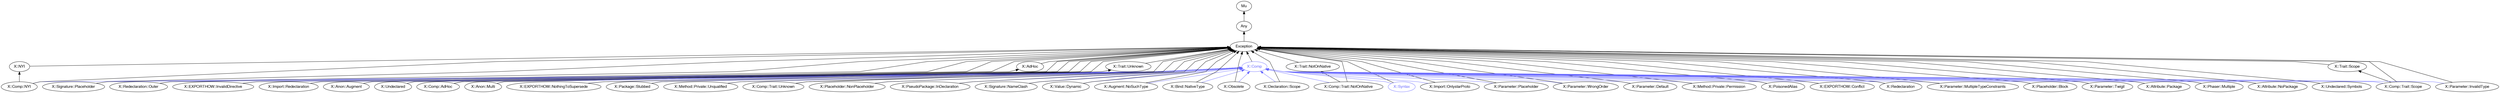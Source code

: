 digraph "perl6-type-graph" {
    rankdir=BT;
    splines=polyline;
    overlap=false; 
    // Types
    "X::Comp" [color="#6666FF", fontcolor="#6666FF", href="/type/X::Comp", fontname="FreeSans"];
    "Mu" [color="#000000", fontcolor="#000000", href="/type/Mu", fontname="FreeSans"];
    "Any" [color="#000000", fontcolor="#000000", href="/type/Any", fontname="FreeSans"];
    "Exception" [color="#000000", fontcolor="#000000", href="/type/Exception", fontname="FreeSans"];
    "X::NYI" [color="#000000", fontcolor="#000000", href="/type/X::NYI", fontname="FreeSans"];
    "X::Comp::NYI" [color="#000000", fontcolor="#000000", href="/type/X::Comp::NYI", fontname="FreeSans"];
    "X::Signature::Placeholder" [color="#000000", fontcolor="#000000", href="/type/X::Signature::Placeholder", fontname="FreeSans"];
    "X::Redeclaration::Outer" [color="#000000", fontcolor="#000000", href="/type/X::Redeclaration::Outer", fontname="FreeSans"];
    "X::EXPORTHOW::InvalidDirective" [color="#000000", fontcolor="#000000", href="/type/X::EXPORTHOW::InvalidDirective", fontname="FreeSans"];
    "X::Import::Redeclaration" [color="#000000", fontcolor="#000000", href="/type/X::Import::Redeclaration", fontname="FreeSans"];
    "X::Anon::Augment" [color="#000000", fontcolor="#000000", href="/type/X::Anon::Augment", fontname="FreeSans"];
    "X::Undeclared" [color="#000000", fontcolor="#000000", href="/type/X::Undeclared", fontname="FreeSans"];
    "X::Anon::Multi" [color="#000000", fontcolor="#000000", href="/type/X::Anon::Multi", fontname="FreeSans"];
    "X::EXPORTHOW::NothingToSupersede" [color="#000000", fontcolor="#000000", href="/type/X::EXPORTHOW::NothingToSupersede", fontname="FreeSans"];
    "X::Package::Stubbed" [color="#000000", fontcolor="#000000", href="/type/X::Package::Stubbed", fontname="FreeSans"];
    "X::AdHoc" [color="#000000", fontcolor="#000000", href="/type/X::AdHoc", fontname="FreeSans"];
    "X::Comp::AdHoc" [color="#000000", fontcolor="#000000", href="/type/X::Comp::AdHoc", fontname="FreeSans"];
    "X::Method::Private::Unqualified" [color="#000000", fontcolor="#000000", href="/type/X::Method::Private::Unqualified", fontname="FreeSans"];
    "X::Trait::Unknown" [color="#000000", fontcolor="#000000", href="/type/X::Trait::Unknown", fontname="FreeSans"];
    "X::Comp::Trait::Unknown" [color="#000000", fontcolor="#000000", href="/type/X::Comp::Trait::Unknown", fontname="FreeSans"];
    "X::Placeholder::NonPlaceholder" [color="#000000", fontcolor="#000000", href="/type/X::Placeholder::NonPlaceholder", fontname="FreeSans"];
    "X::PseudoPackage::InDeclaration" [color="#000000", fontcolor="#000000", href="/type/X::PseudoPackage::InDeclaration", fontname="FreeSans"];
    "X::Signature::NameClash" [color="#000000", fontcolor="#000000", href="/type/X::Signature::NameClash", fontname="FreeSans"];
    "X::Value::Dynamic" [color="#000000", fontcolor="#000000", href="/type/X::Value::Dynamic", fontname="FreeSans"];
    "X::Augment::NoSuchType" [color="#000000", fontcolor="#000000", href="/type/X::Augment::NoSuchType", fontname="FreeSans"];
    "X::Bind::NativeType" [color="#000000", fontcolor="#000000", href="/type/X::Bind::NativeType", fontname="FreeSans"];
    "X::Obsolete" [color="#000000", fontcolor="#000000", href="/type/X::Obsolete", fontname="FreeSans"];
    "X::Declaration::Scope" [color="#000000", fontcolor="#000000", href="/type/X::Declaration::Scope", fontname="FreeSans"];
    "X::Trait::NotOnNative" [color="#000000", fontcolor="#000000", href="/type/X::Trait::NotOnNative", fontname="FreeSans"];
    "X::Comp::Trait::NotOnNative" [color="#000000", fontcolor="#000000", href="/type/X::Comp::Trait::NotOnNative", fontname="FreeSans"];
    "X::Syntax" [color="#6666FF", fontcolor="#6666FF", href="/type/X::Syntax", fontname="FreeSans"];
    "X::Import::OnlystarProto" [color="#000000", fontcolor="#000000", href="/type/X::Import::OnlystarProto", fontname="FreeSans"];
    "X::Parameter::Placeholder" [color="#000000", fontcolor="#000000", href="/type/X::Parameter::Placeholder", fontname="FreeSans"];
    "X::Parameter::WrongOrder" [color="#000000", fontcolor="#000000", href="/type/X::Parameter::WrongOrder", fontname="FreeSans"];
    "X::Parameter::Default" [color="#000000", fontcolor="#000000", href="/type/X::Parameter::Default", fontname="FreeSans"];
    "X::Method::Private::Permission" [color="#000000", fontcolor="#000000", href="/type/X::Method::Private::Permission", fontname="FreeSans"];
    "X::PoisonedAlias" [color="#000000", fontcolor="#000000", href="/type/X::PoisonedAlias", fontname="FreeSans"];
    "X::Trait::Scope" [color="#000000", fontcolor="#000000", href="/type/X::Trait::Scope", fontname="FreeSans"];
    "X::Comp::Trait::Scope" [color="#000000", fontcolor="#000000", href="/type/X::Comp::Trait::Scope", fontname="FreeSans"];
    "X::EXPORTHOW::Conflict" [color="#000000", fontcolor="#000000", href="/type/X::EXPORTHOW::Conflict", fontname="FreeSans"];
    "X::Redeclaration" [color="#000000", fontcolor="#000000", href="/type/X::Redeclaration", fontname="FreeSans"];
    "X::Parameter::MultipleTypeConstraints" [color="#000000", fontcolor="#000000", href="/type/X::Parameter::MultipleTypeConstraints", fontname="FreeSans"];
    "X::Placeholder::Block" [color="#000000", fontcolor="#000000", href="/type/X::Placeholder::Block", fontname="FreeSans"];
    "X::Parameter::Twigil" [color="#000000", fontcolor="#000000", href="/type/X::Parameter::Twigil", fontname="FreeSans"];
    "X::Attribute::Package" [color="#000000", fontcolor="#000000", href="/type/X::Attribute::Package", fontname="FreeSans"];
    "X::Phaser::Multiple" [color="#000000", fontcolor="#000000", href="/type/X::Phaser::Multiple", fontname="FreeSans"];
    "X::Attribute::NoPackage" [color="#000000", fontcolor="#000000", href="/type/X::Attribute::NoPackage", fontname="FreeSans"];
    "X::Undeclared::Symbols" [color="#000000", fontcolor="#000000", href="/type/X::Undeclared::Symbols", fontname="FreeSans"];
    "X::Parameter::InvalidType" [color="#000000", fontcolor="#000000", href="/type/X::Parameter::InvalidType", fontname="FreeSans"];

    // Superclasses
    "X::Comp" -> "Exception" [color="#000000"];
    "Any" -> "Mu" [color="#000000"];
    "Exception" -> "Any" [color="#000000"];
    "X::NYI" -> "Exception" [color="#000000"];
    "X::Comp::NYI" -> "X::NYI" [color="#000000"];
    "X::Comp::NYI" -> "Exception" [color="#000000"];
    "X::Signature::Placeholder" -> "Exception" [color="#000000"];
    "X::Redeclaration::Outer" -> "Exception" [color="#000000"];
    "X::EXPORTHOW::InvalidDirective" -> "Exception" [color="#000000"];
    "X::Import::Redeclaration" -> "Exception" [color="#000000"];
    "X::Anon::Augment" -> "Exception" [color="#000000"];
    "X::Undeclared" -> "Exception" [color="#000000"];
    "X::Anon::Multi" -> "Exception" [color="#000000"];
    "X::EXPORTHOW::NothingToSupersede" -> "Exception" [color="#000000"];
    "X::Package::Stubbed" -> "Exception" [color="#000000"];
    "X::AdHoc" -> "Exception" [color="#000000"];
    "X::Comp::AdHoc" -> "X::AdHoc" [color="#000000"];
    "X::Comp::AdHoc" -> "Exception" [color="#000000"];
    "X::Method::Private::Unqualified" -> "Exception" [color="#000000"];
    "X::Trait::Unknown" -> "Exception" [color="#000000"];
    "X::Comp::Trait::Unknown" -> "X::Trait::Unknown" [color="#000000"];
    "X::Comp::Trait::Unknown" -> "Exception" [color="#000000"];
    "X::Placeholder::NonPlaceholder" -> "Exception" [color="#000000"];
    "X::PseudoPackage::InDeclaration" -> "Exception" [color="#000000"];
    "X::Signature::NameClash" -> "Exception" [color="#000000"];
    "X::Value::Dynamic" -> "Exception" [color="#000000"];
    "X::Augment::NoSuchType" -> "Exception" [color="#000000"];
    "X::Bind::NativeType" -> "Exception" [color="#000000"];
    "X::Obsolete" -> "Exception" [color="#000000"];
    "X::Declaration::Scope" -> "Exception" [color="#000000"];
    "X::Trait::NotOnNative" -> "Exception" [color="#000000"];
    "X::Comp::Trait::NotOnNative" -> "X::Trait::NotOnNative" [color="#000000"];
    "X::Comp::Trait::NotOnNative" -> "Exception" [color="#000000"];
    "X::Syntax" -> "Exception" [color="#000000"];
    "X::Import::OnlystarProto" -> "Exception" [color="#000000"];
    "X::Parameter::Placeholder" -> "Exception" [color="#000000"];
    "X::Parameter::WrongOrder" -> "Exception" [color="#000000"];
    "X::Parameter::Default" -> "Exception" [color="#000000"];
    "X::Method::Private::Permission" -> "Exception" [color="#000000"];
    "X::PoisonedAlias" -> "Exception" [color="#000000"];
    "X::Trait::Scope" -> "Exception" [color="#000000"];
    "X::Comp::Trait::Scope" -> "X::Trait::Scope" [color="#000000"];
    "X::Comp::Trait::Scope" -> "Exception" [color="#000000"];
    "X::EXPORTHOW::Conflict" -> "Exception" [color="#000000"];
    "X::Redeclaration" -> "Exception" [color="#000000"];
    "X::Parameter::MultipleTypeConstraints" -> "Exception" [color="#000000"];
    "X::Placeholder::Block" -> "Exception" [color="#000000"];
    "X::Parameter::Twigil" -> "Exception" [color="#000000"];
    "X::Attribute::Package" -> "Exception" [color="#000000"];
    "X::Phaser::Multiple" -> "Exception" [color="#000000"];
    "X::Attribute::NoPackage" -> "Exception" [color="#000000"];
    "X::Undeclared::Symbols" -> "Exception" [color="#000000"];
    "X::Parameter::InvalidType" -> "Exception" [color="#000000"];

    // Roles
    "X::Comp::NYI" -> "X::Comp" [color="#6666FF"];
    "X::Signature::Placeholder" -> "X::Comp" [color="#6666FF"];
    "X::Redeclaration::Outer" -> "X::Comp" [color="#6666FF"];
    "X::EXPORTHOW::InvalidDirective" -> "X::Comp" [color="#6666FF"];
    "X::Import::Redeclaration" -> "X::Comp" [color="#6666FF"];
    "X::Anon::Augment" -> "X::Comp" [color="#6666FF"];
    "X::Undeclared" -> "X::Comp" [color="#6666FF"];
    "X::Anon::Multi" -> "X::Comp" [color="#6666FF"];
    "X::EXPORTHOW::NothingToSupersede" -> "X::Comp" [color="#6666FF"];
    "X::Package::Stubbed" -> "X::Comp" [color="#6666FF"];
    "X::Comp::AdHoc" -> "X::Comp" [color="#6666FF"];
    "X::Method::Private::Unqualified" -> "X::Comp" [color="#6666FF"];
    "X::Comp::Trait::Unknown" -> "X::Comp" [color="#6666FF"];
    "X::Placeholder::NonPlaceholder" -> "X::Comp" [color="#6666FF"];
    "X::PseudoPackage::InDeclaration" -> "X::Comp" [color="#6666FF"];
    "X::Signature::NameClash" -> "X::Comp" [color="#6666FF"];
    "X::Value::Dynamic" -> "X::Comp" [color="#6666FF"];
    "X::Augment::NoSuchType" -> "X::Comp" [color="#6666FF"];
    "X::Bind::NativeType" -> "X::Comp" [color="#6666FF"];
    "X::Obsolete" -> "X::Comp" [color="#6666FF"];
    "X::Declaration::Scope" -> "X::Comp" [color="#6666FF"];
    "X::Comp::Trait::NotOnNative" -> "X::Comp" [color="#6666FF"];
    "X::Syntax" -> "X::Comp" [color="#6666FF"];
    "X::Import::OnlystarProto" -> "X::Comp" [color="#6666FF"];
    "X::Parameter::Placeholder" -> "X::Comp" [color="#6666FF"];
    "X::Parameter::WrongOrder" -> "X::Comp" [color="#6666FF"];
    "X::Parameter::Default" -> "X::Comp" [color="#6666FF"];
    "X::Method::Private::Permission" -> "X::Comp" [color="#6666FF"];
    "X::PoisonedAlias" -> "X::Comp" [color="#6666FF"];
    "X::Comp::Trait::Scope" -> "X::Comp" [color="#6666FF"];
    "X::EXPORTHOW::Conflict" -> "X::Comp" [color="#6666FF"];
    "X::Redeclaration" -> "X::Comp" [color="#6666FF"];
    "X::Parameter::MultipleTypeConstraints" -> "X::Comp" [color="#6666FF"];
    "X::Placeholder::Block" -> "X::Comp" [color="#6666FF"];
    "X::Parameter::Twigil" -> "X::Comp" [color="#6666FF"];
    "X::Attribute::Package" -> "X::Comp" [color="#6666FF"];
    "X::Phaser::Multiple" -> "X::Comp" [color="#6666FF"];
    "X::Attribute::NoPackage" -> "X::Comp" [color="#6666FF"];
    "X::Undeclared::Symbols" -> "X::Comp" [color="#6666FF"];
    "X::Parameter::InvalidType" -> "X::Comp" [color="#6666FF"];
}
